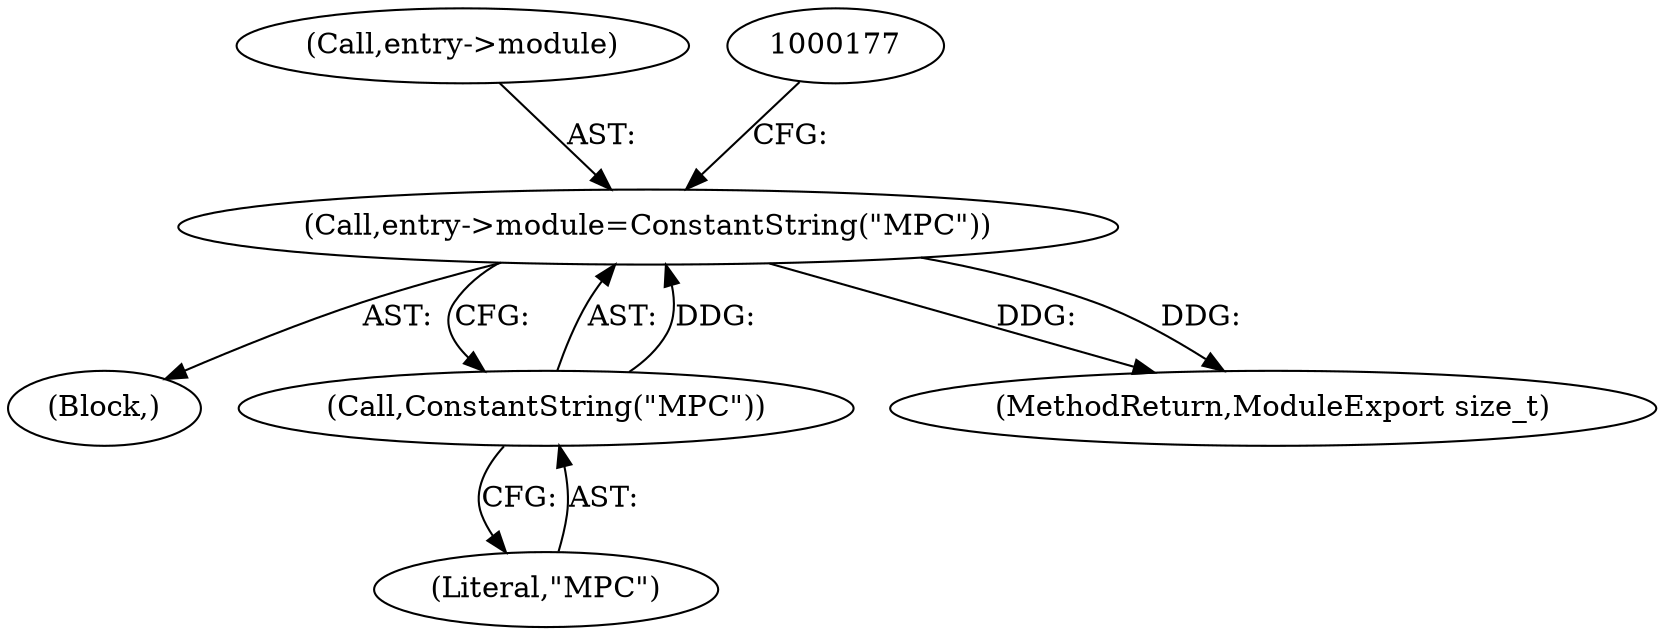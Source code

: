 digraph "0_ImageMagick_b007dd3a048097d8f58949297f5b434612e1e1a3@pointer" {
"1000170" [label="(Call,entry->module=ConstantString(\"MPC\"))"];
"1000174" [label="(Call,ConstantString(\"MPC\"))"];
"1000170" [label="(Call,entry->module=ConstantString(\"MPC\"))"];
"1000171" [label="(Call,entry->module)"];
"1000175" [label="(Literal,\"MPC\")"];
"1000174" [label="(Call,ConstantString(\"MPC\"))"];
"1000102" [label="(Block,)"];
"1000182" [label="(MethodReturn,ModuleExport size_t)"];
"1000170" -> "1000102"  [label="AST: "];
"1000170" -> "1000174"  [label="CFG: "];
"1000171" -> "1000170"  [label="AST: "];
"1000174" -> "1000170"  [label="AST: "];
"1000177" -> "1000170"  [label="CFG: "];
"1000170" -> "1000182"  [label="DDG: "];
"1000170" -> "1000182"  [label="DDG: "];
"1000174" -> "1000170"  [label="DDG: "];
"1000174" -> "1000175"  [label="CFG: "];
"1000175" -> "1000174"  [label="AST: "];
}
